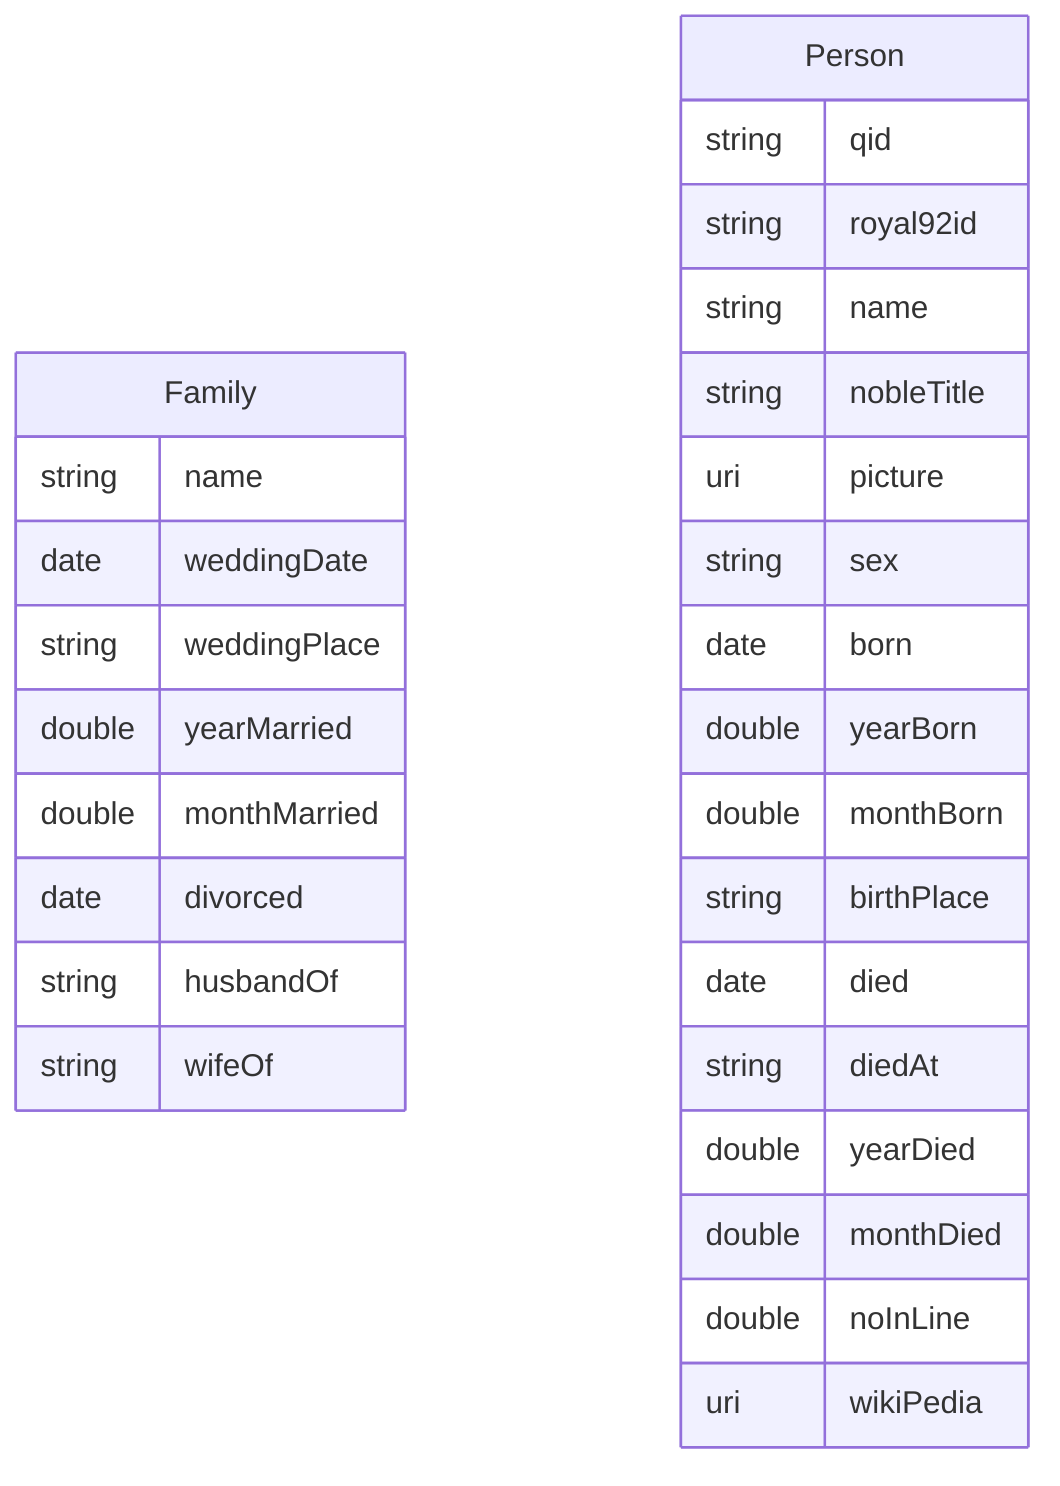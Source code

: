erDiagram
Family {
    string name  
    date weddingDate  
    string weddingPlace  
    double yearMarried  
    double monthMarried  
    date divorced  
    string husbandOf  
    string wifeOf  
}
Person {
    string qid  
    string royal92id  
    string name  
    string nobleTitle  
    uri picture  
    string sex  
    date born  
    double yearBorn  
    double monthBorn  
    string birthPlace  
    date died  
    string diedAt  
    double yearDied  
    double monthDied  
    double noInLine  
    uri wikiPedia  
}